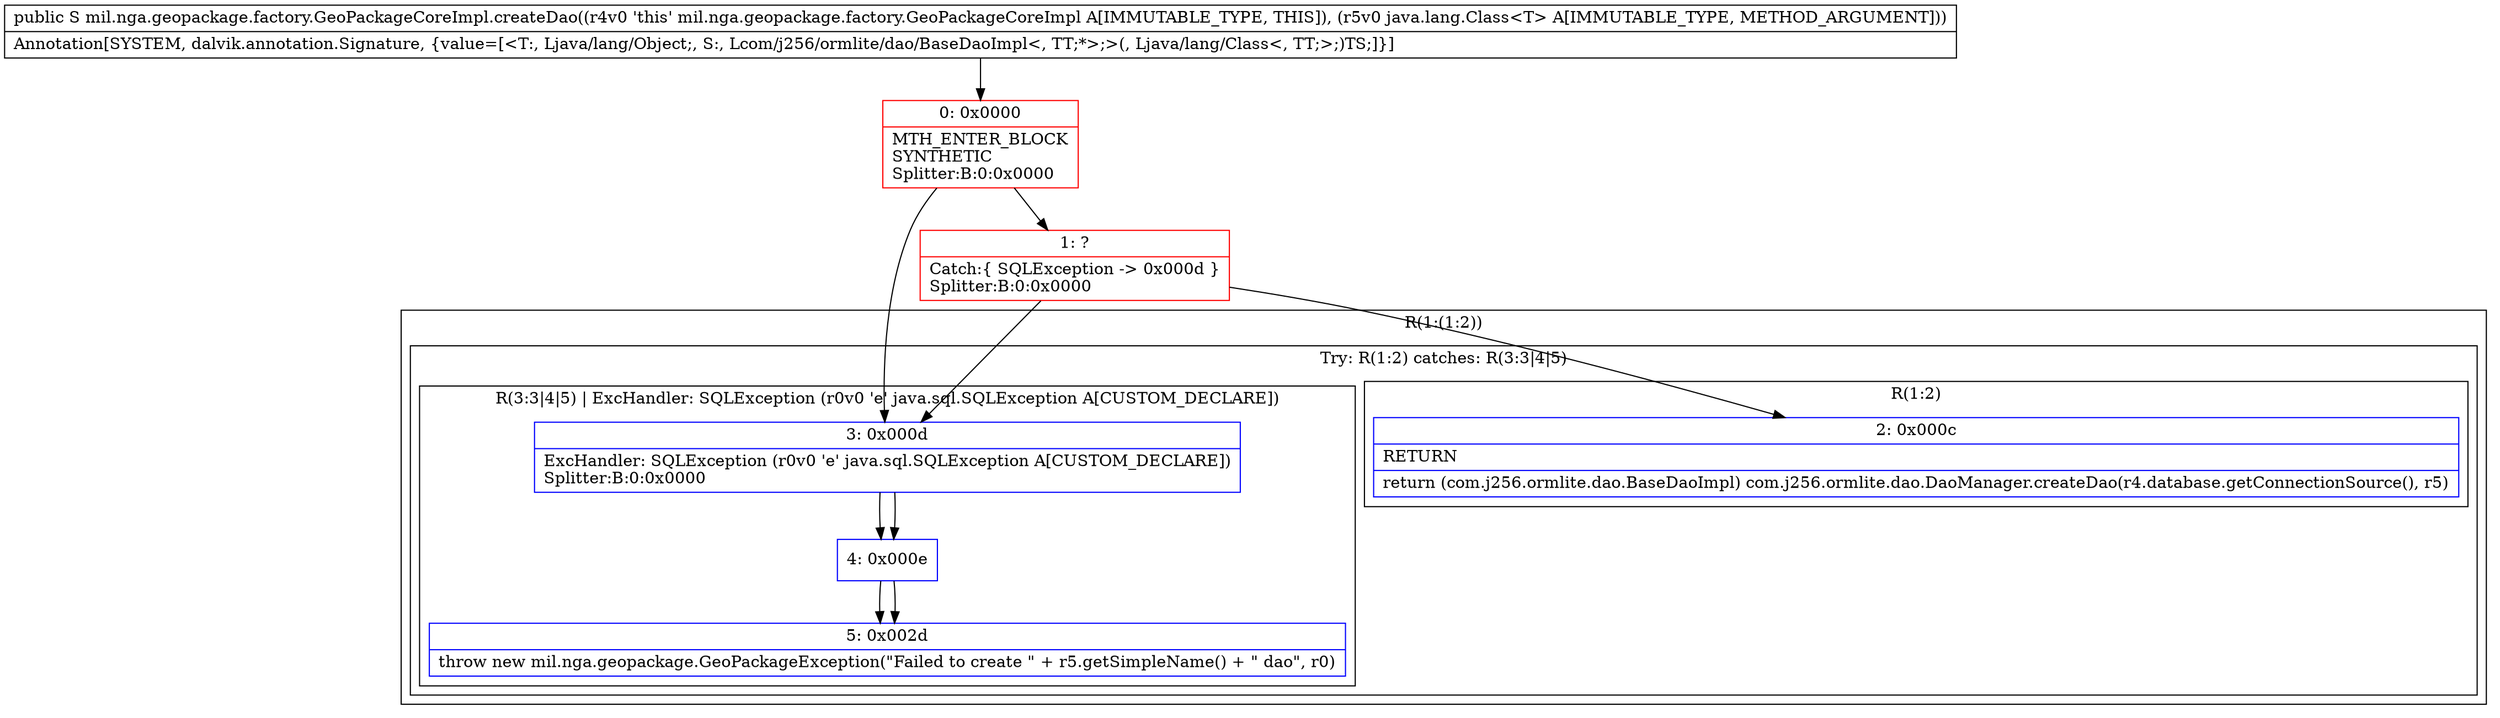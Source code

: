 digraph "CFG formil.nga.geopackage.factory.GeoPackageCoreImpl.createDao(Ljava\/lang\/Class;)Lcom\/j256\/ormlite\/dao\/BaseDaoImpl;" {
subgraph cluster_Region_242351539 {
label = "R(1:(1:2))";
node [shape=record,color=blue];
subgraph cluster_TryCatchRegion_60219355 {
label = "Try: R(1:2) catches: R(3:3|4|5)";
node [shape=record,color=blue];
subgraph cluster_Region_1500730487 {
label = "R(1:2)";
node [shape=record,color=blue];
Node_2 [shape=record,label="{2\:\ 0x000c|RETURN\l|return (com.j256.ormlite.dao.BaseDaoImpl) com.j256.ormlite.dao.DaoManager.createDao(r4.database.getConnectionSource(), r5)\l}"];
}
subgraph cluster_Region_1083792285 {
label = "R(3:3|4|5) | ExcHandler: SQLException (r0v0 'e' java.sql.SQLException A[CUSTOM_DECLARE])\l";
node [shape=record,color=blue];
Node_3 [shape=record,label="{3\:\ 0x000d|ExcHandler: SQLException (r0v0 'e' java.sql.SQLException A[CUSTOM_DECLARE])\lSplitter:B:0:0x0000\l}"];
Node_4 [shape=record,label="{4\:\ 0x000e}"];
Node_5 [shape=record,label="{5\:\ 0x002d|throw new mil.nga.geopackage.GeoPackageException(\"Failed to create \" + r5.getSimpleName() + \" dao\", r0)\l}"];
}
}
}
subgraph cluster_Region_1083792285 {
label = "R(3:3|4|5) | ExcHandler: SQLException (r0v0 'e' java.sql.SQLException A[CUSTOM_DECLARE])\l";
node [shape=record,color=blue];
Node_3 [shape=record,label="{3\:\ 0x000d|ExcHandler: SQLException (r0v0 'e' java.sql.SQLException A[CUSTOM_DECLARE])\lSplitter:B:0:0x0000\l}"];
Node_4 [shape=record,label="{4\:\ 0x000e}"];
Node_5 [shape=record,label="{5\:\ 0x002d|throw new mil.nga.geopackage.GeoPackageException(\"Failed to create \" + r5.getSimpleName() + \" dao\", r0)\l}"];
}
Node_0 [shape=record,color=red,label="{0\:\ 0x0000|MTH_ENTER_BLOCK\lSYNTHETIC\lSplitter:B:0:0x0000\l}"];
Node_1 [shape=record,color=red,label="{1\:\ ?|Catch:\{ SQLException \-\> 0x000d \}\lSplitter:B:0:0x0000\l}"];
MethodNode[shape=record,label="{public S mil.nga.geopackage.factory.GeoPackageCoreImpl.createDao((r4v0 'this' mil.nga.geopackage.factory.GeoPackageCoreImpl A[IMMUTABLE_TYPE, THIS]), (r5v0 java.lang.Class\<T\> A[IMMUTABLE_TYPE, METHOD_ARGUMENT]))  | Annotation[SYSTEM, dalvik.annotation.Signature, \{value=[\<T:, Ljava\/lang\/Object;, S:, Lcom\/j256\/ormlite\/dao\/BaseDaoImpl\<, TT;*\>;\>(, Ljava\/lang\/Class\<, TT;\>;)TS;]\}]\l}"];
MethodNode -> Node_0;
Node_3 -> Node_4;
Node_4 -> Node_5;
Node_3 -> Node_4;
Node_4 -> Node_5;
Node_0 -> Node_1;
Node_0 -> Node_3;
Node_1 -> Node_2;
Node_1 -> Node_3;
}

